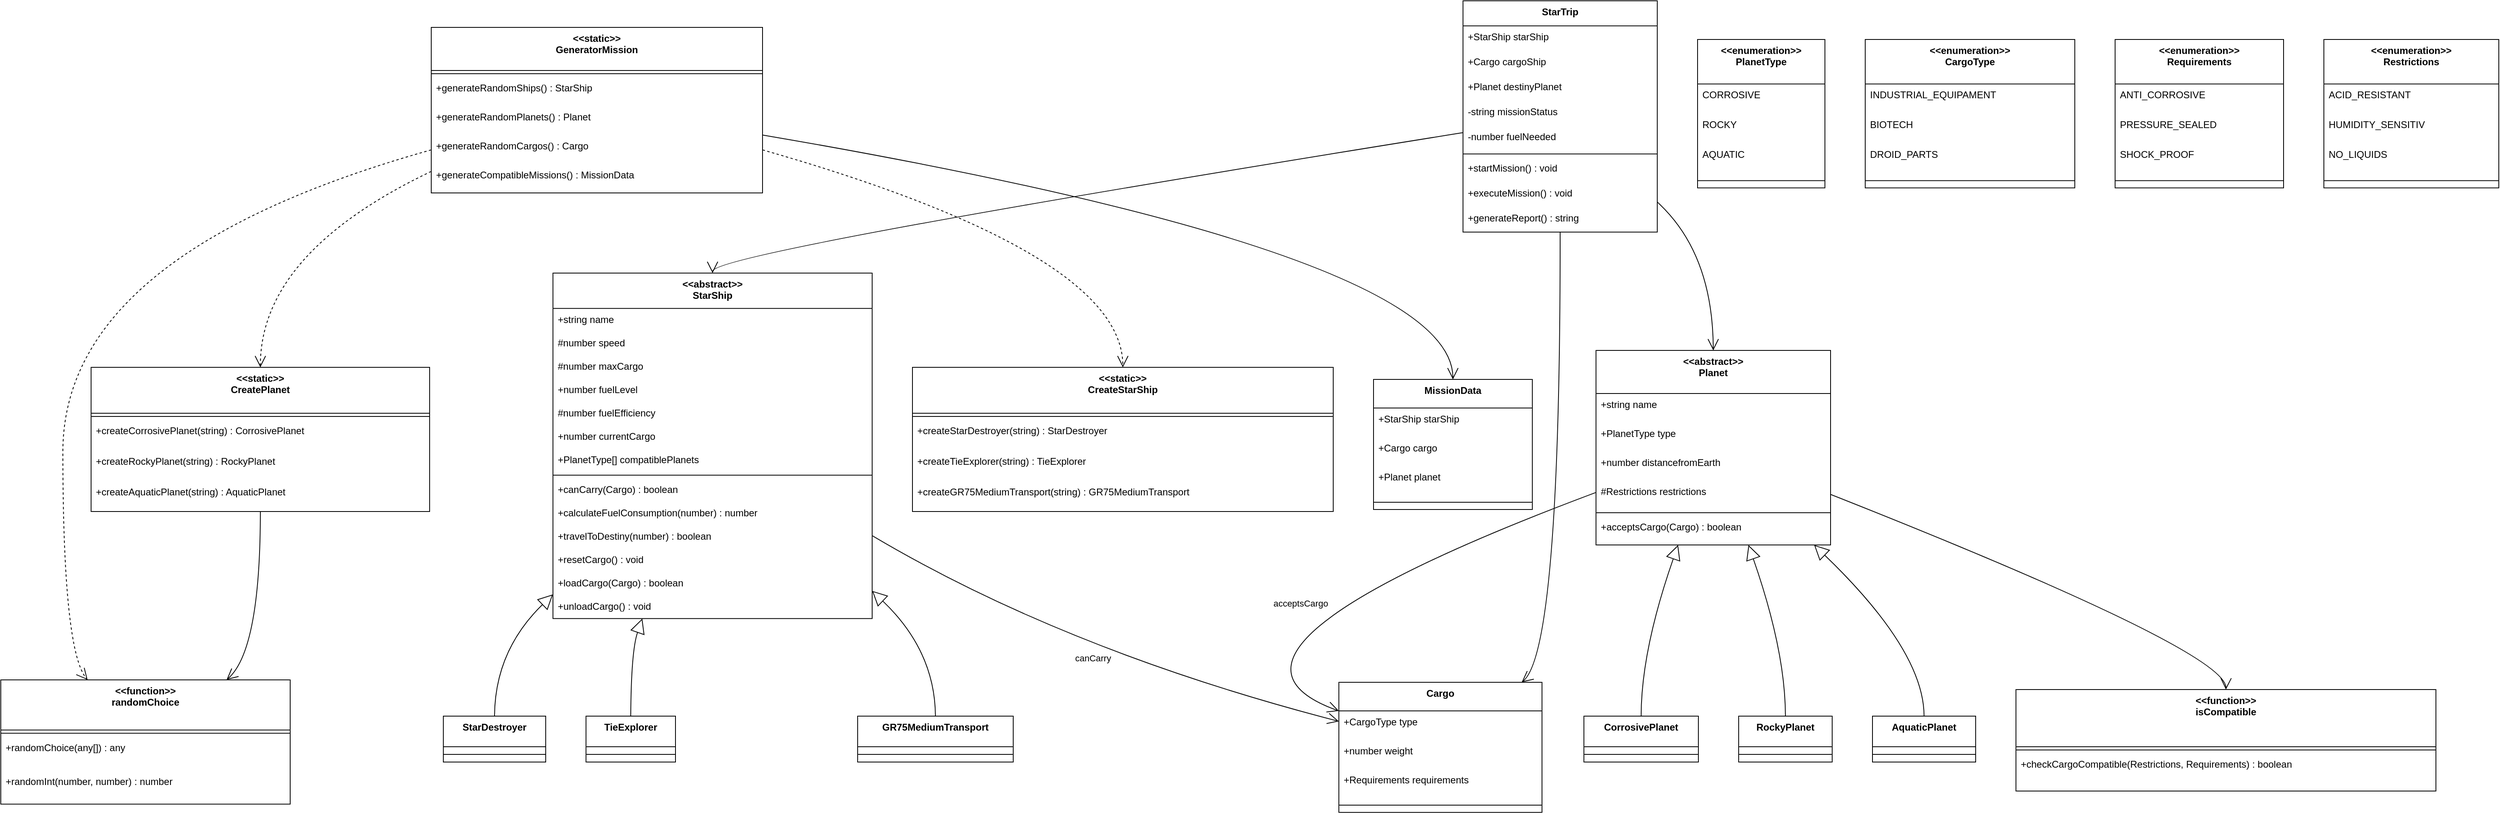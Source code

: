 <mxfile version="27.0.5">
  <diagram name="Página-1" id="bTBR1Q22H5DqVJQ6NM5s">
    <mxGraphModel dx="3488" dy="2116" grid="1" gridSize="10" guides="1" tooltips="1" connect="1" arrows="1" fold="1" page="1" pageScale="1" pageWidth="827" pageHeight="1169" math="0" shadow="0">
      <root>
        <mxCell id="0" />
        <mxCell id="1" parent="0" />
        <mxCell id="zNWncOscER_x-zfIZh12-1" value="&lt;&lt;abstract&gt;&gt;&#xa;Planet" style="swimlane;fontStyle=1;align=center;verticalAlign=top;childLayout=stackLayout;horizontal=1;startSize=53.538;horizontalStack=0;resizeParent=1;resizeParentMax=0;resizeLast=0;collapsible=0;marginBottom=0;" vertex="1" parent="1">
          <mxGeometry x="1999" y="784" width="291" height="241.538" as="geometry" />
        </mxCell>
        <mxCell id="zNWncOscER_x-zfIZh12-2" value="+string name" style="text;strokeColor=none;fillColor=none;align=left;verticalAlign=top;spacingLeft=4;spacingRight=4;overflow=hidden;rotatable=0;points=[[0,0.5],[1,0.5]];portConstraint=eastwest;" vertex="1" parent="zNWncOscER_x-zfIZh12-1">
          <mxGeometry y="53.538" width="291" height="36" as="geometry" />
        </mxCell>
        <mxCell id="zNWncOscER_x-zfIZh12-3" value="+PlanetType type" style="text;strokeColor=none;fillColor=none;align=left;verticalAlign=top;spacingLeft=4;spacingRight=4;overflow=hidden;rotatable=0;points=[[0,0.5],[1,0.5]];portConstraint=eastwest;" vertex="1" parent="zNWncOscER_x-zfIZh12-1">
          <mxGeometry y="89.538" width="291" height="36" as="geometry" />
        </mxCell>
        <mxCell id="zNWncOscER_x-zfIZh12-4" value="+number distancefromEarth" style="text;strokeColor=none;fillColor=none;align=left;verticalAlign=top;spacingLeft=4;spacingRight=4;overflow=hidden;rotatable=0;points=[[0,0.5],[1,0.5]];portConstraint=eastwest;" vertex="1" parent="zNWncOscER_x-zfIZh12-1">
          <mxGeometry y="125.538" width="291" height="36" as="geometry" />
        </mxCell>
        <mxCell id="zNWncOscER_x-zfIZh12-5" value="#Restrictions restrictions" style="text;strokeColor=none;fillColor=none;align=left;verticalAlign=top;spacingLeft=4;spacingRight=4;overflow=hidden;rotatable=0;points=[[0,0.5],[1,0.5]];portConstraint=eastwest;" vertex="1" parent="zNWncOscER_x-zfIZh12-1">
          <mxGeometry y="161.538" width="291" height="36" as="geometry" />
        </mxCell>
        <mxCell id="zNWncOscER_x-zfIZh12-6" style="line;strokeWidth=1;fillColor=none;align=left;verticalAlign=middle;spacingTop=-1;spacingLeft=3;spacingRight=3;rotatable=0;labelPosition=right;points=[];portConstraint=eastwest;strokeColor=inherit;" vertex="1" parent="zNWncOscER_x-zfIZh12-1">
          <mxGeometry y="197.538" width="291" height="8" as="geometry" />
        </mxCell>
        <mxCell id="zNWncOscER_x-zfIZh12-7" value="+acceptsCargo(Cargo) : boolean" style="text;strokeColor=none;fillColor=none;align=left;verticalAlign=top;spacingLeft=4;spacingRight=4;overflow=hidden;rotatable=0;points=[[0,0.5],[1,0.5]];portConstraint=eastwest;" vertex="1" parent="zNWncOscER_x-zfIZh12-1">
          <mxGeometry y="205.538" width="291" height="36" as="geometry" />
        </mxCell>
        <mxCell id="zNWncOscER_x-zfIZh12-8" value="&lt;&lt;abstract&gt;&gt;&#xa;StarShip" style="swimlane;fontStyle=1;align=center;verticalAlign=top;childLayout=stackLayout;horizontal=1;startSize=43.862;horizontalStack=0;resizeParent=1;resizeParentMax=0;resizeLast=0;collapsible=0;marginBottom=0;" vertex="1" parent="1">
          <mxGeometry x="705" y="688" width="396" height="428.862" as="geometry" />
        </mxCell>
        <mxCell id="zNWncOscER_x-zfIZh12-9" value="+string name" style="text;strokeColor=none;fillColor=none;align=left;verticalAlign=top;spacingLeft=4;spacingRight=4;overflow=hidden;rotatable=0;points=[[0,0.5],[1,0.5]];portConstraint=eastwest;" vertex="1" parent="zNWncOscER_x-zfIZh12-8">
          <mxGeometry y="43.862" width="396" height="29" as="geometry" />
        </mxCell>
        <mxCell id="zNWncOscER_x-zfIZh12-10" value="#number speed" style="text;strokeColor=none;fillColor=none;align=left;verticalAlign=top;spacingLeft=4;spacingRight=4;overflow=hidden;rotatable=0;points=[[0,0.5],[1,0.5]];portConstraint=eastwest;" vertex="1" parent="zNWncOscER_x-zfIZh12-8">
          <mxGeometry y="72.862" width="396" height="29" as="geometry" />
        </mxCell>
        <mxCell id="zNWncOscER_x-zfIZh12-11" value="#number maxCargo" style="text;strokeColor=none;fillColor=none;align=left;verticalAlign=top;spacingLeft=4;spacingRight=4;overflow=hidden;rotatable=0;points=[[0,0.5],[1,0.5]];portConstraint=eastwest;" vertex="1" parent="zNWncOscER_x-zfIZh12-8">
          <mxGeometry y="101.862" width="396" height="29" as="geometry" />
        </mxCell>
        <mxCell id="zNWncOscER_x-zfIZh12-12" value="+number fuelLevel" style="text;strokeColor=none;fillColor=none;align=left;verticalAlign=top;spacingLeft=4;spacingRight=4;overflow=hidden;rotatable=0;points=[[0,0.5],[1,0.5]];portConstraint=eastwest;" vertex="1" parent="zNWncOscER_x-zfIZh12-8">
          <mxGeometry y="130.862" width="396" height="29" as="geometry" />
        </mxCell>
        <mxCell id="zNWncOscER_x-zfIZh12-13" value="#number fuelEfficiency" style="text;strokeColor=none;fillColor=none;align=left;verticalAlign=top;spacingLeft=4;spacingRight=4;overflow=hidden;rotatable=0;points=[[0,0.5],[1,0.5]];portConstraint=eastwest;" vertex="1" parent="zNWncOscER_x-zfIZh12-8">
          <mxGeometry y="159.862" width="396" height="29" as="geometry" />
        </mxCell>
        <mxCell id="zNWncOscER_x-zfIZh12-14" value="+number currentCargo" style="text;strokeColor=none;fillColor=none;align=left;verticalAlign=top;spacingLeft=4;spacingRight=4;overflow=hidden;rotatable=0;points=[[0,0.5],[1,0.5]];portConstraint=eastwest;" vertex="1" parent="zNWncOscER_x-zfIZh12-8">
          <mxGeometry y="188.862" width="396" height="29" as="geometry" />
        </mxCell>
        <mxCell id="zNWncOscER_x-zfIZh12-15" value="+PlanetType[] compatiblePlanets" style="text;strokeColor=none;fillColor=none;align=left;verticalAlign=top;spacingLeft=4;spacingRight=4;overflow=hidden;rotatable=0;points=[[0,0.5],[1,0.5]];portConstraint=eastwest;" vertex="1" parent="zNWncOscER_x-zfIZh12-8">
          <mxGeometry y="217.862" width="396" height="29" as="geometry" />
        </mxCell>
        <mxCell id="zNWncOscER_x-zfIZh12-16" style="line;strokeWidth=1;fillColor=none;align=left;verticalAlign=middle;spacingTop=-1;spacingLeft=3;spacingRight=3;rotatable=0;labelPosition=right;points=[];portConstraint=eastwest;strokeColor=inherit;" vertex="1" parent="zNWncOscER_x-zfIZh12-8">
          <mxGeometry y="246.862" width="396" height="8" as="geometry" />
        </mxCell>
        <mxCell id="zNWncOscER_x-zfIZh12-17" value="+canCarry(Cargo) : boolean" style="text;strokeColor=none;fillColor=none;align=left;verticalAlign=top;spacingLeft=4;spacingRight=4;overflow=hidden;rotatable=0;points=[[0,0.5],[1,0.5]];portConstraint=eastwest;" vertex="1" parent="zNWncOscER_x-zfIZh12-8">
          <mxGeometry y="254.862" width="396" height="29" as="geometry" />
        </mxCell>
        <mxCell id="zNWncOscER_x-zfIZh12-18" value="+calculateFuelConsumption(number) : number" style="text;strokeColor=none;fillColor=none;align=left;verticalAlign=top;spacingLeft=4;spacingRight=4;overflow=hidden;rotatable=0;points=[[0,0.5],[1,0.5]];portConstraint=eastwest;" vertex="1" parent="zNWncOscER_x-zfIZh12-8">
          <mxGeometry y="283.862" width="396" height="29" as="geometry" />
        </mxCell>
        <mxCell id="zNWncOscER_x-zfIZh12-19" value="+travelToDestiny(number) : boolean" style="text;strokeColor=none;fillColor=none;align=left;verticalAlign=top;spacingLeft=4;spacingRight=4;overflow=hidden;rotatable=0;points=[[0,0.5],[1,0.5]];portConstraint=eastwest;" vertex="1" parent="zNWncOscER_x-zfIZh12-8">
          <mxGeometry y="312.862" width="396" height="29" as="geometry" />
        </mxCell>
        <mxCell id="zNWncOscER_x-zfIZh12-20" value="+resetCargo() : void" style="text;strokeColor=none;fillColor=none;align=left;verticalAlign=top;spacingLeft=4;spacingRight=4;overflow=hidden;rotatable=0;points=[[0,0.5],[1,0.5]];portConstraint=eastwest;" vertex="1" parent="zNWncOscER_x-zfIZh12-8">
          <mxGeometry y="341.862" width="396" height="29" as="geometry" />
        </mxCell>
        <mxCell id="zNWncOscER_x-zfIZh12-21" value="+loadCargo(Cargo) : boolean" style="text;strokeColor=none;fillColor=none;align=left;verticalAlign=top;spacingLeft=4;spacingRight=4;overflow=hidden;rotatable=0;points=[[0,0.5],[1,0.5]];portConstraint=eastwest;" vertex="1" parent="zNWncOscER_x-zfIZh12-8">
          <mxGeometry y="370.862" width="396" height="29" as="geometry" />
        </mxCell>
        <mxCell id="zNWncOscER_x-zfIZh12-22" value="+unloadCargo() : void" style="text;strokeColor=none;fillColor=none;align=left;verticalAlign=top;spacingLeft=4;spacingRight=4;overflow=hidden;rotatable=0;points=[[0,0.5],[1,0.5]];portConstraint=eastwest;" vertex="1" parent="zNWncOscER_x-zfIZh12-8">
          <mxGeometry y="399.862" width="396" height="29" as="geometry" />
        </mxCell>
        <mxCell id="zNWncOscER_x-zfIZh12-23" value="Cargo" style="swimlane;fontStyle=1;align=center;verticalAlign=top;childLayout=stackLayout;horizontal=1;startSize=35.556;horizontalStack=0;resizeParent=1;resizeParentMax=0;resizeLast=0;collapsible=0;marginBottom=0;" vertex="1" parent="1">
          <mxGeometry x="1680" y="1196" width="252" height="161.556" as="geometry" />
        </mxCell>
        <mxCell id="zNWncOscER_x-zfIZh12-24" value="+CargoType type" style="text;strokeColor=none;fillColor=none;align=left;verticalAlign=top;spacingLeft=4;spacingRight=4;overflow=hidden;rotatable=0;points=[[0,0.5],[1,0.5]];portConstraint=eastwest;" vertex="1" parent="zNWncOscER_x-zfIZh12-23">
          <mxGeometry y="35.556" width="252" height="36" as="geometry" />
        </mxCell>
        <mxCell id="zNWncOscER_x-zfIZh12-25" value="+number weight" style="text;strokeColor=none;fillColor=none;align=left;verticalAlign=top;spacingLeft=4;spacingRight=4;overflow=hidden;rotatable=0;points=[[0,0.5],[1,0.5]];portConstraint=eastwest;" vertex="1" parent="zNWncOscER_x-zfIZh12-23">
          <mxGeometry y="71.556" width="252" height="36" as="geometry" />
        </mxCell>
        <mxCell id="zNWncOscER_x-zfIZh12-26" value="+Requirements requirements" style="text;strokeColor=none;fillColor=none;align=left;verticalAlign=top;spacingLeft=4;spacingRight=4;overflow=hidden;rotatable=0;points=[[0,0.5],[1,0.5]];portConstraint=eastwest;" vertex="1" parent="zNWncOscER_x-zfIZh12-23">
          <mxGeometry y="107.556" width="252" height="36" as="geometry" />
        </mxCell>
        <mxCell id="zNWncOscER_x-zfIZh12-27" style="line;strokeWidth=1;fillColor=none;align=left;verticalAlign=middle;spacingTop=-1;spacingLeft=3;spacingRight=3;rotatable=0;labelPosition=right;points=[];portConstraint=eastwest;strokeColor=inherit;" vertex="1" parent="zNWncOscER_x-zfIZh12-23">
          <mxGeometry y="143.556" width="252" height="18" as="geometry" />
        </mxCell>
        <mxCell id="zNWncOscER_x-zfIZh12-28" value="&lt;&lt;static&gt;&gt;&#xa;GeneratorMission" style="swimlane;fontStyle=1;align=center;verticalAlign=top;childLayout=stackLayout;horizontal=1;startSize=53.5;horizontalStack=0;resizeParent=1;resizeParentMax=0;resizeLast=0;collapsible=0;marginBottom=0;" vertex="1" parent="1">
          <mxGeometry x="554" y="383" width="411" height="205.5" as="geometry" />
        </mxCell>
        <mxCell id="zNWncOscER_x-zfIZh12-29" style="line;strokeWidth=1;fillColor=none;align=left;verticalAlign=middle;spacingTop=-1;spacingLeft=3;spacingRight=3;rotatable=0;labelPosition=right;points=[];portConstraint=eastwest;strokeColor=inherit;" vertex="1" parent="zNWncOscER_x-zfIZh12-28">
          <mxGeometry y="53.5" width="411" height="8" as="geometry" />
        </mxCell>
        <mxCell id="zNWncOscER_x-zfIZh12-30" value="+generateRandomShips() : StarShip" style="text;strokeColor=none;fillColor=none;align=left;verticalAlign=top;spacingLeft=4;spacingRight=4;overflow=hidden;rotatable=0;points=[[0,0.5],[1,0.5]];portConstraint=eastwest;" vertex="1" parent="zNWncOscER_x-zfIZh12-28">
          <mxGeometry y="61.5" width="411" height="36" as="geometry" />
        </mxCell>
        <mxCell id="zNWncOscER_x-zfIZh12-31" value="+generateRandomPlanets() : Planet" style="text;strokeColor=none;fillColor=none;align=left;verticalAlign=top;spacingLeft=4;spacingRight=4;overflow=hidden;rotatable=0;points=[[0,0.5],[1,0.5]];portConstraint=eastwest;" vertex="1" parent="zNWncOscER_x-zfIZh12-28">
          <mxGeometry y="97.5" width="411" height="36" as="geometry" />
        </mxCell>
        <mxCell id="zNWncOscER_x-zfIZh12-32" value="+generateRandomCargos() : Cargo" style="text;strokeColor=none;fillColor=none;align=left;verticalAlign=top;spacingLeft=4;spacingRight=4;overflow=hidden;rotatable=0;points=[[0,0.5],[1,0.5]];portConstraint=eastwest;" vertex="1" parent="zNWncOscER_x-zfIZh12-28">
          <mxGeometry y="133.5" width="411" height="36" as="geometry" />
        </mxCell>
        <mxCell id="zNWncOscER_x-zfIZh12-33" value="+generateCompatibleMissions() : MissionData" style="text;strokeColor=none;fillColor=none;align=left;verticalAlign=top;spacingLeft=4;spacingRight=4;overflow=hidden;rotatable=0;points=[[0,0.5],[1,0.5]];portConstraint=eastwest;" vertex="1" parent="zNWncOscER_x-zfIZh12-28">
          <mxGeometry y="169.5" width="411" height="36" as="geometry" />
        </mxCell>
        <mxCell id="zNWncOscER_x-zfIZh12-34" value="StarTrip" style="swimlane;fontStyle=1;align=center;verticalAlign=top;childLayout=stackLayout;horizontal=1;startSize=31.111;horizontalStack=0;resizeParent=1;resizeParentMax=0;resizeLast=0;collapsible=0;marginBottom=0;" vertex="1" parent="1">
          <mxGeometry x="1834" y="350" width="241" height="287.111" as="geometry" />
        </mxCell>
        <mxCell id="zNWncOscER_x-zfIZh12-35" value="+StarShip starShip" style="text;strokeColor=none;fillColor=none;align=left;verticalAlign=top;spacingLeft=4;spacingRight=4;overflow=hidden;rotatable=0;points=[[0,0.5],[1,0.5]];portConstraint=eastwest;" vertex="1" parent="zNWncOscER_x-zfIZh12-34">
          <mxGeometry y="31.111" width="241" height="31" as="geometry" />
        </mxCell>
        <mxCell id="zNWncOscER_x-zfIZh12-36" value="+Cargo cargoShip" style="text;strokeColor=none;fillColor=none;align=left;verticalAlign=top;spacingLeft=4;spacingRight=4;overflow=hidden;rotatable=0;points=[[0,0.5],[1,0.5]];portConstraint=eastwest;" vertex="1" parent="zNWncOscER_x-zfIZh12-34">
          <mxGeometry y="62.111" width="241" height="31" as="geometry" />
        </mxCell>
        <mxCell id="zNWncOscER_x-zfIZh12-37" value="+Planet destinyPlanet" style="text;strokeColor=none;fillColor=none;align=left;verticalAlign=top;spacingLeft=4;spacingRight=4;overflow=hidden;rotatable=0;points=[[0,0.5],[1,0.5]];portConstraint=eastwest;" vertex="1" parent="zNWncOscER_x-zfIZh12-34">
          <mxGeometry y="93.111" width="241" height="31" as="geometry" />
        </mxCell>
        <mxCell id="zNWncOscER_x-zfIZh12-38" value="-string missionStatus" style="text;strokeColor=none;fillColor=none;align=left;verticalAlign=top;spacingLeft=4;spacingRight=4;overflow=hidden;rotatable=0;points=[[0,0.5],[1,0.5]];portConstraint=eastwest;" vertex="1" parent="zNWncOscER_x-zfIZh12-34">
          <mxGeometry y="124.111" width="241" height="31" as="geometry" />
        </mxCell>
        <mxCell id="zNWncOscER_x-zfIZh12-39" value="-number fuelNeeded" style="text;strokeColor=none;fillColor=none;align=left;verticalAlign=top;spacingLeft=4;spacingRight=4;overflow=hidden;rotatable=0;points=[[0,0.5],[1,0.5]];portConstraint=eastwest;" vertex="1" parent="zNWncOscER_x-zfIZh12-34">
          <mxGeometry y="155.111" width="241" height="31" as="geometry" />
        </mxCell>
        <mxCell id="zNWncOscER_x-zfIZh12-40" style="line;strokeWidth=1;fillColor=none;align=left;verticalAlign=middle;spacingTop=-1;spacingLeft=3;spacingRight=3;rotatable=0;labelPosition=right;points=[];portConstraint=eastwest;strokeColor=inherit;" vertex="1" parent="zNWncOscER_x-zfIZh12-34">
          <mxGeometry y="186.111" width="241" height="8" as="geometry" />
        </mxCell>
        <mxCell id="zNWncOscER_x-zfIZh12-41" value="+startMission() : void" style="text;strokeColor=none;fillColor=none;align=left;verticalAlign=top;spacingLeft=4;spacingRight=4;overflow=hidden;rotatable=0;points=[[0,0.5],[1,0.5]];portConstraint=eastwest;" vertex="1" parent="zNWncOscER_x-zfIZh12-34">
          <mxGeometry y="194.111" width="241" height="31" as="geometry" />
        </mxCell>
        <mxCell id="zNWncOscER_x-zfIZh12-42" value="+executeMission() : void" style="text;strokeColor=none;fillColor=none;align=left;verticalAlign=top;spacingLeft=4;spacingRight=4;overflow=hidden;rotatable=0;points=[[0,0.5],[1,0.5]];portConstraint=eastwest;" vertex="1" parent="zNWncOscER_x-zfIZh12-34">
          <mxGeometry y="225.111" width="241" height="31" as="geometry" />
        </mxCell>
        <mxCell id="zNWncOscER_x-zfIZh12-43" value="+generateReport() : string" style="text;strokeColor=none;fillColor=none;align=left;verticalAlign=top;spacingLeft=4;spacingRight=4;overflow=hidden;rotatable=0;points=[[0,0.5],[1,0.5]];portConstraint=eastwest;" vertex="1" parent="zNWncOscER_x-zfIZh12-34">
          <mxGeometry y="256.111" width="241" height="31" as="geometry" />
        </mxCell>
        <mxCell id="zNWncOscER_x-zfIZh12-44" value="&lt;&lt;static&gt;&gt;&#xa;CreatePlanet" style="swimlane;fontStyle=1;align=center;verticalAlign=top;childLayout=stackLayout;horizontal=1;startSize=57;horizontalStack=0;resizeParent=1;resizeParentMax=0;resizeLast=0;collapsible=0;marginBottom=0;" vertex="1" parent="1">
          <mxGeometry x="132" y="805" width="420" height="179" as="geometry" />
        </mxCell>
        <mxCell id="zNWncOscER_x-zfIZh12-45" style="line;strokeWidth=1;fillColor=none;align=left;verticalAlign=middle;spacingTop=-1;spacingLeft=3;spacingRight=3;rotatable=0;labelPosition=right;points=[];portConstraint=eastwest;strokeColor=inherit;" vertex="1" parent="zNWncOscER_x-zfIZh12-44">
          <mxGeometry y="57" width="420" height="8" as="geometry" />
        </mxCell>
        <mxCell id="zNWncOscER_x-zfIZh12-46" value="+createCorrosivePlanet(string) : CorrosivePlanet" style="text;strokeColor=none;fillColor=none;align=left;verticalAlign=top;spacingLeft=4;spacingRight=4;overflow=hidden;rotatable=0;points=[[0,0.5],[1,0.5]];portConstraint=eastwest;" vertex="1" parent="zNWncOscER_x-zfIZh12-44">
          <mxGeometry y="65" width="420" height="38" as="geometry" />
        </mxCell>
        <mxCell id="zNWncOscER_x-zfIZh12-47" value="+createRockyPlanet(string) : RockyPlanet" style="text;strokeColor=none;fillColor=none;align=left;verticalAlign=top;spacingLeft=4;spacingRight=4;overflow=hidden;rotatable=0;points=[[0,0.5],[1,0.5]];portConstraint=eastwest;" vertex="1" parent="zNWncOscER_x-zfIZh12-44">
          <mxGeometry y="103" width="420" height="38" as="geometry" />
        </mxCell>
        <mxCell id="zNWncOscER_x-zfIZh12-48" value="+createAquaticPlanet(string) : AquaticPlanet" style="text;strokeColor=none;fillColor=none;align=left;verticalAlign=top;spacingLeft=4;spacingRight=4;overflow=hidden;rotatable=0;points=[[0,0.5],[1,0.5]];portConstraint=eastwest;" vertex="1" parent="zNWncOscER_x-zfIZh12-44">
          <mxGeometry y="141" width="420" height="38" as="geometry" />
        </mxCell>
        <mxCell id="zNWncOscER_x-zfIZh12-49" value="&lt;&lt;static&gt;&gt;&#xa;CreateStarShip" style="swimlane;fontStyle=1;align=center;verticalAlign=top;childLayout=stackLayout;horizontal=1;startSize=57;horizontalStack=0;resizeParent=1;resizeParentMax=0;resizeLast=0;collapsible=0;marginBottom=0;" vertex="1" parent="1">
          <mxGeometry x="1151" y="805" width="522" height="179" as="geometry" />
        </mxCell>
        <mxCell id="zNWncOscER_x-zfIZh12-50" style="line;strokeWidth=1;fillColor=none;align=left;verticalAlign=middle;spacingTop=-1;spacingLeft=3;spacingRight=3;rotatable=0;labelPosition=right;points=[];portConstraint=eastwest;strokeColor=inherit;" vertex="1" parent="zNWncOscER_x-zfIZh12-49">
          <mxGeometry y="57" width="522" height="8" as="geometry" />
        </mxCell>
        <mxCell id="zNWncOscER_x-zfIZh12-51" value="+createStarDestroyer(string) : StarDestroyer" style="text;strokeColor=none;fillColor=none;align=left;verticalAlign=top;spacingLeft=4;spacingRight=4;overflow=hidden;rotatable=0;points=[[0,0.5],[1,0.5]];portConstraint=eastwest;" vertex="1" parent="zNWncOscER_x-zfIZh12-49">
          <mxGeometry y="65" width="522" height="38" as="geometry" />
        </mxCell>
        <mxCell id="zNWncOscER_x-zfIZh12-52" value="+createTieExplorer(string) : TieExplorer" style="text;strokeColor=none;fillColor=none;align=left;verticalAlign=top;spacingLeft=4;spacingRight=4;overflow=hidden;rotatable=0;points=[[0,0.5],[1,0.5]];portConstraint=eastwest;" vertex="1" parent="zNWncOscER_x-zfIZh12-49">
          <mxGeometry y="103" width="522" height="38" as="geometry" />
        </mxCell>
        <mxCell id="zNWncOscER_x-zfIZh12-53" value="+createGR75MediumTransport(string) : GR75MediumTransport" style="text;strokeColor=none;fillColor=none;align=left;verticalAlign=top;spacingLeft=4;spacingRight=4;overflow=hidden;rotatable=0;points=[[0,0.5],[1,0.5]];portConstraint=eastwest;" vertex="1" parent="zNWncOscER_x-zfIZh12-49">
          <mxGeometry y="141" width="522" height="38" as="geometry" />
        </mxCell>
        <mxCell id="zNWncOscER_x-zfIZh12-54" value="&lt;&lt;function&gt;&gt;&#xa;isCompatible" style="swimlane;fontStyle=1;align=center;verticalAlign=top;childLayout=stackLayout;horizontal=1;startSize=71;horizontalStack=0;resizeParent=1;resizeParentMax=0;resizeLast=0;collapsible=0;marginBottom=0;" vertex="1" parent="1">
          <mxGeometry x="2520" y="1205" width="521" height="126" as="geometry" />
        </mxCell>
        <mxCell id="zNWncOscER_x-zfIZh12-55" style="line;strokeWidth=1;fillColor=none;align=left;verticalAlign=middle;spacingTop=-1;spacingLeft=3;spacingRight=3;rotatable=0;labelPosition=right;points=[];portConstraint=eastwest;strokeColor=inherit;" vertex="1" parent="zNWncOscER_x-zfIZh12-54">
          <mxGeometry y="71" width="521" height="8" as="geometry" />
        </mxCell>
        <mxCell id="zNWncOscER_x-zfIZh12-56" value="+checkCargoCompatible(Restrictions, Requirements) : boolean" style="text;strokeColor=none;fillColor=none;align=left;verticalAlign=top;spacingLeft=4;spacingRight=4;overflow=hidden;rotatable=0;points=[[0,0.5],[1,0.5]];portConstraint=eastwest;" vertex="1" parent="zNWncOscER_x-zfIZh12-54">
          <mxGeometry y="79" width="521" height="47" as="geometry" />
        </mxCell>
        <mxCell id="zNWncOscER_x-zfIZh12-57" value="&lt;&lt;function&gt;&gt;&#xa;randomChoice" style="swimlane;fontStyle=1;align=center;verticalAlign=top;childLayout=stackLayout;horizontal=1;startSize=62.25;horizontalStack=0;resizeParent=1;resizeParentMax=0;resizeLast=0;collapsible=0;marginBottom=0;" vertex="1" parent="1">
          <mxGeometry x="20" y="1193" width="359" height="154.25" as="geometry" />
        </mxCell>
        <mxCell id="zNWncOscER_x-zfIZh12-58" style="line;strokeWidth=1;fillColor=none;align=left;verticalAlign=middle;spacingTop=-1;spacingLeft=3;spacingRight=3;rotatable=0;labelPosition=right;points=[];portConstraint=eastwest;strokeColor=inherit;" vertex="1" parent="zNWncOscER_x-zfIZh12-57">
          <mxGeometry y="62.25" width="359" height="8" as="geometry" />
        </mxCell>
        <mxCell id="zNWncOscER_x-zfIZh12-59" value="+randomChoice(any[]) : any" style="text;strokeColor=none;fillColor=none;align=left;verticalAlign=top;spacingLeft=4;spacingRight=4;overflow=hidden;rotatable=0;points=[[0,0.5],[1,0.5]];portConstraint=eastwest;" vertex="1" parent="zNWncOscER_x-zfIZh12-57">
          <mxGeometry y="70.25" width="359" height="42" as="geometry" />
        </mxCell>
        <mxCell id="zNWncOscER_x-zfIZh12-60" value="+randomInt(number, number) : number" style="text;strokeColor=none;fillColor=none;align=left;verticalAlign=top;spacingLeft=4;spacingRight=4;overflow=hidden;rotatable=0;points=[[0,0.5],[1,0.5]];portConstraint=eastwest;" vertex="1" parent="zNWncOscER_x-zfIZh12-57">
          <mxGeometry y="112.25" width="359" height="42" as="geometry" />
        </mxCell>
        <mxCell id="zNWncOscER_x-zfIZh12-61" value="&lt;&lt;enumeration&gt;&gt;&#xa;PlanetType" style="swimlane;fontStyle=1;align=center;verticalAlign=top;childLayout=stackLayout;horizontal=1;startSize=55.2;horizontalStack=0;resizeParent=1;resizeParentMax=0;resizeLast=0;collapsible=0;marginBottom=0;" vertex="1" parent="1">
          <mxGeometry x="2125" y="398" width="158" height="184.2" as="geometry" />
        </mxCell>
        <mxCell id="zNWncOscER_x-zfIZh12-62" value="CORROSIVE" style="text;strokeColor=none;fillColor=none;align=left;verticalAlign=top;spacingLeft=4;spacingRight=4;overflow=hidden;rotatable=0;points=[[0,0.5],[1,0.5]];portConstraint=eastwest;" vertex="1" parent="zNWncOscER_x-zfIZh12-61">
          <mxGeometry y="55.2" width="158" height="37" as="geometry" />
        </mxCell>
        <mxCell id="zNWncOscER_x-zfIZh12-63" value="ROCKY" style="text;strokeColor=none;fillColor=none;align=left;verticalAlign=top;spacingLeft=4;spacingRight=4;overflow=hidden;rotatable=0;points=[[0,0.5],[1,0.5]];portConstraint=eastwest;" vertex="1" parent="zNWncOscER_x-zfIZh12-61">
          <mxGeometry y="92.2" width="158" height="37" as="geometry" />
        </mxCell>
        <mxCell id="zNWncOscER_x-zfIZh12-64" value="AQUATIC" style="text;strokeColor=none;fillColor=none;align=left;verticalAlign=top;spacingLeft=4;spacingRight=4;overflow=hidden;rotatable=0;points=[[0,0.5],[1,0.5]];portConstraint=eastwest;" vertex="1" parent="zNWncOscER_x-zfIZh12-61">
          <mxGeometry y="129.2" width="158" height="37" as="geometry" />
        </mxCell>
        <mxCell id="zNWncOscER_x-zfIZh12-65" style="line;strokeWidth=1;fillColor=none;align=left;verticalAlign=middle;spacingTop=-1;spacingLeft=3;spacingRight=3;rotatable=0;labelPosition=right;points=[];portConstraint=eastwest;strokeColor=inherit;" vertex="1" parent="zNWncOscER_x-zfIZh12-61">
          <mxGeometry y="166.2" width="158" height="18" as="geometry" />
        </mxCell>
        <mxCell id="zNWncOscER_x-zfIZh12-66" value="&lt;&lt;enumeration&gt;&gt;&#xa;CargoType" style="swimlane;fontStyle=1;align=center;verticalAlign=top;childLayout=stackLayout;horizontal=1;startSize=55.2;horizontalStack=0;resizeParent=1;resizeParentMax=0;resizeLast=0;collapsible=0;marginBottom=0;" vertex="1" parent="1">
          <mxGeometry x="2333" y="398" width="260" height="184.2" as="geometry" />
        </mxCell>
        <mxCell id="zNWncOscER_x-zfIZh12-67" value="INDUSTRIAL_EQUIPAMENT" style="text;strokeColor=none;fillColor=none;align=left;verticalAlign=top;spacingLeft=4;spacingRight=4;overflow=hidden;rotatable=0;points=[[0,0.5],[1,0.5]];portConstraint=eastwest;" vertex="1" parent="zNWncOscER_x-zfIZh12-66">
          <mxGeometry y="55.2" width="260" height="37" as="geometry" />
        </mxCell>
        <mxCell id="zNWncOscER_x-zfIZh12-68" value="BIOTECH" style="text;strokeColor=none;fillColor=none;align=left;verticalAlign=top;spacingLeft=4;spacingRight=4;overflow=hidden;rotatable=0;points=[[0,0.5],[1,0.5]];portConstraint=eastwest;" vertex="1" parent="zNWncOscER_x-zfIZh12-66">
          <mxGeometry y="92.2" width="260" height="37" as="geometry" />
        </mxCell>
        <mxCell id="zNWncOscER_x-zfIZh12-69" value="DROID_PARTS" style="text;strokeColor=none;fillColor=none;align=left;verticalAlign=top;spacingLeft=4;spacingRight=4;overflow=hidden;rotatable=0;points=[[0,0.5],[1,0.5]];portConstraint=eastwest;" vertex="1" parent="zNWncOscER_x-zfIZh12-66">
          <mxGeometry y="129.2" width="260" height="37" as="geometry" />
        </mxCell>
        <mxCell id="zNWncOscER_x-zfIZh12-70" style="line;strokeWidth=1;fillColor=none;align=left;verticalAlign=middle;spacingTop=-1;spacingLeft=3;spacingRight=3;rotatable=0;labelPosition=right;points=[];portConstraint=eastwest;strokeColor=inherit;" vertex="1" parent="zNWncOscER_x-zfIZh12-66">
          <mxGeometry y="166.2" width="260" height="18" as="geometry" />
        </mxCell>
        <mxCell id="zNWncOscER_x-zfIZh12-71" value="&lt;&lt;enumeration&gt;&gt;&#xa;Requirements" style="swimlane;fontStyle=1;align=center;verticalAlign=top;childLayout=stackLayout;horizontal=1;startSize=55.2;horizontalStack=0;resizeParent=1;resizeParentMax=0;resizeLast=0;collapsible=0;marginBottom=0;" vertex="1" parent="1">
          <mxGeometry x="2643" y="398" width="209" height="184.2" as="geometry" />
        </mxCell>
        <mxCell id="zNWncOscER_x-zfIZh12-72" value="ANTI_CORROSIVE" style="text;strokeColor=none;fillColor=none;align=left;verticalAlign=top;spacingLeft=4;spacingRight=4;overflow=hidden;rotatable=0;points=[[0,0.5],[1,0.5]];portConstraint=eastwest;" vertex="1" parent="zNWncOscER_x-zfIZh12-71">
          <mxGeometry y="55.2" width="209" height="37" as="geometry" />
        </mxCell>
        <mxCell id="zNWncOscER_x-zfIZh12-73" value="PRESSURE_SEALED" style="text;strokeColor=none;fillColor=none;align=left;verticalAlign=top;spacingLeft=4;spacingRight=4;overflow=hidden;rotatable=0;points=[[0,0.5],[1,0.5]];portConstraint=eastwest;" vertex="1" parent="zNWncOscER_x-zfIZh12-71">
          <mxGeometry y="92.2" width="209" height="37" as="geometry" />
        </mxCell>
        <mxCell id="zNWncOscER_x-zfIZh12-74" value="SHOCK_PROOF" style="text;strokeColor=none;fillColor=none;align=left;verticalAlign=top;spacingLeft=4;spacingRight=4;overflow=hidden;rotatable=0;points=[[0,0.5],[1,0.5]];portConstraint=eastwest;" vertex="1" parent="zNWncOscER_x-zfIZh12-71">
          <mxGeometry y="129.2" width="209" height="37" as="geometry" />
        </mxCell>
        <mxCell id="zNWncOscER_x-zfIZh12-75" style="line;strokeWidth=1;fillColor=none;align=left;verticalAlign=middle;spacingTop=-1;spacingLeft=3;spacingRight=3;rotatable=0;labelPosition=right;points=[];portConstraint=eastwest;strokeColor=inherit;" vertex="1" parent="zNWncOscER_x-zfIZh12-71">
          <mxGeometry y="166.2" width="209" height="18" as="geometry" />
        </mxCell>
        <mxCell id="zNWncOscER_x-zfIZh12-76" value="&lt;&lt;enumeration&gt;&gt;&#xa;Restrictions" style="swimlane;fontStyle=1;align=center;verticalAlign=top;childLayout=stackLayout;horizontal=1;startSize=55.2;horizontalStack=0;resizeParent=1;resizeParentMax=0;resizeLast=0;collapsible=0;marginBottom=0;" vertex="1" parent="1">
          <mxGeometry x="2902" y="398" width="217" height="184.2" as="geometry" />
        </mxCell>
        <mxCell id="zNWncOscER_x-zfIZh12-77" value="ACID_RESISTANT" style="text;strokeColor=none;fillColor=none;align=left;verticalAlign=top;spacingLeft=4;spacingRight=4;overflow=hidden;rotatable=0;points=[[0,0.5],[1,0.5]];portConstraint=eastwest;" vertex="1" parent="zNWncOscER_x-zfIZh12-76">
          <mxGeometry y="55.2" width="217" height="37" as="geometry" />
        </mxCell>
        <mxCell id="zNWncOscER_x-zfIZh12-78" value="HUMIDITY_SENSITIV" style="text;strokeColor=none;fillColor=none;align=left;verticalAlign=top;spacingLeft=4;spacingRight=4;overflow=hidden;rotatable=0;points=[[0,0.5],[1,0.5]];portConstraint=eastwest;" vertex="1" parent="zNWncOscER_x-zfIZh12-76">
          <mxGeometry y="92.2" width="217" height="37" as="geometry" />
        </mxCell>
        <mxCell id="zNWncOscER_x-zfIZh12-79" value="NO_LIQUIDS" style="text;strokeColor=none;fillColor=none;align=left;verticalAlign=top;spacingLeft=4;spacingRight=4;overflow=hidden;rotatable=0;points=[[0,0.5],[1,0.5]];portConstraint=eastwest;" vertex="1" parent="zNWncOscER_x-zfIZh12-76">
          <mxGeometry y="129.2" width="217" height="37" as="geometry" />
        </mxCell>
        <mxCell id="zNWncOscER_x-zfIZh12-80" style="line;strokeWidth=1;fillColor=none;align=left;verticalAlign=middle;spacingTop=-1;spacingLeft=3;spacingRight=3;rotatable=0;labelPosition=right;points=[];portConstraint=eastwest;strokeColor=inherit;" vertex="1" parent="zNWncOscER_x-zfIZh12-76">
          <mxGeometry y="166.2" width="217" height="18" as="geometry" />
        </mxCell>
        <mxCell id="zNWncOscER_x-zfIZh12-81" value="MissionData" style="swimlane;fontStyle=1;align=center;verticalAlign=top;childLayout=stackLayout;horizontal=1;startSize=35.556;horizontalStack=0;resizeParent=1;resizeParentMax=0;resizeLast=0;collapsible=0;marginBottom=0;" vertex="1" parent="1">
          <mxGeometry x="1723" y="820" width="197" height="161.556" as="geometry" />
        </mxCell>
        <mxCell id="zNWncOscER_x-zfIZh12-82" value="+StarShip starShip" style="text;strokeColor=none;fillColor=none;align=left;verticalAlign=top;spacingLeft=4;spacingRight=4;overflow=hidden;rotatable=0;points=[[0,0.5],[1,0.5]];portConstraint=eastwest;" vertex="1" parent="zNWncOscER_x-zfIZh12-81">
          <mxGeometry y="35.556" width="197" height="36" as="geometry" />
        </mxCell>
        <mxCell id="zNWncOscER_x-zfIZh12-83" value="+Cargo cargo" style="text;strokeColor=none;fillColor=none;align=left;verticalAlign=top;spacingLeft=4;spacingRight=4;overflow=hidden;rotatable=0;points=[[0,0.5],[1,0.5]];portConstraint=eastwest;" vertex="1" parent="zNWncOscER_x-zfIZh12-81">
          <mxGeometry y="71.556" width="197" height="36" as="geometry" />
        </mxCell>
        <mxCell id="zNWncOscER_x-zfIZh12-84" value="+Planet planet" style="text;strokeColor=none;fillColor=none;align=left;verticalAlign=top;spacingLeft=4;spacingRight=4;overflow=hidden;rotatable=0;points=[[0,0.5],[1,0.5]];portConstraint=eastwest;" vertex="1" parent="zNWncOscER_x-zfIZh12-81">
          <mxGeometry y="107.556" width="197" height="36" as="geometry" />
        </mxCell>
        <mxCell id="zNWncOscER_x-zfIZh12-85" style="line;strokeWidth=1;fillColor=none;align=left;verticalAlign=middle;spacingTop=-1;spacingLeft=3;spacingRight=3;rotatable=0;labelPosition=right;points=[];portConstraint=eastwest;strokeColor=inherit;" vertex="1" parent="zNWncOscER_x-zfIZh12-81">
          <mxGeometry y="143.556" width="197" height="18" as="geometry" />
        </mxCell>
        <mxCell id="zNWncOscER_x-zfIZh12-86" value="CorrosivePlanet" style="swimlane;fontStyle=1;align=center;verticalAlign=top;childLayout=stackLayout;horizontal=1;startSize=38;horizontalStack=0;resizeParent=1;resizeParentMax=0;resizeLast=0;collapsible=0;marginBottom=0;" vertex="1" parent="1">
          <mxGeometry x="1984" y="1238" width="142" height="57" as="geometry" />
        </mxCell>
        <mxCell id="zNWncOscER_x-zfIZh12-87" style="line;strokeWidth=1;fillColor=none;align=left;verticalAlign=middle;spacingTop=-1;spacingLeft=3;spacingRight=3;rotatable=0;labelPosition=right;points=[];portConstraint=eastwest;strokeColor=inherit;" vertex="1" parent="zNWncOscER_x-zfIZh12-86">
          <mxGeometry y="38" width="142" height="19" as="geometry" />
        </mxCell>
        <mxCell id="zNWncOscER_x-zfIZh12-88" value="RockyPlanet" style="swimlane;fontStyle=1;align=center;verticalAlign=top;childLayout=stackLayout;horizontal=1;startSize=38;horizontalStack=0;resizeParent=1;resizeParentMax=0;resizeLast=0;collapsible=0;marginBottom=0;" vertex="1" parent="1">
          <mxGeometry x="2176" y="1238" width="116" height="57" as="geometry" />
        </mxCell>
        <mxCell id="zNWncOscER_x-zfIZh12-89" style="line;strokeWidth=1;fillColor=none;align=left;verticalAlign=middle;spacingTop=-1;spacingLeft=3;spacingRight=3;rotatable=0;labelPosition=right;points=[];portConstraint=eastwest;strokeColor=inherit;" vertex="1" parent="zNWncOscER_x-zfIZh12-88">
          <mxGeometry y="38" width="116" height="19" as="geometry" />
        </mxCell>
        <mxCell id="zNWncOscER_x-zfIZh12-90" value="AquaticPlanet" style="swimlane;fontStyle=1;align=center;verticalAlign=top;childLayout=stackLayout;horizontal=1;startSize=38;horizontalStack=0;resizeParent=1;resizeParentMax=0;resizeLast=0;collapsible=0;marginBottom=0;" vertex="1" parent="1">
          <mxGeometry x="2342" y="1238" width="128" height="57" as="geometry" />
        </mxCell>
        <mxCell id="zNWncOscER_x-zfIZh12-91" style="line;strokeWidth=1;fillColor=none;align=left;verticalAlign=middle;spacingTop=-1;spacingLeft=3;spacingRight=3;rotatable=0;labelPosition=right;points=[];portConstraint=eastwest;strokeColor=inherit;" vertex="1" parent="zNWncOscER_x-zfIZh12-90">
          <mxGeometry y="38" width="128" height="19" as="geometry" />
        </mxCell>
        <mxCell id="zNWncOscER_x-zfIZh12-92" value="StarDestroyer" style="swimlane;fontStyle=1;align=center;verticalAlign=top;childLayout=stackLayout;horizontal=1;startSize=38;horizontalStack=0;resizeParent=1;resizeParentMax=0;resizeLast=0;collapsible=0;marginBottom=0;" vertex="1" parent="1">
          <mxGeometry x="569" y="1238" width="127" height="57" as="geometry" />
        </mxCell>
        <mxCell id="zNWncOscER_x-zfIZh12-93" style="line;strokeWidth=1;fillColor=none;align=left;verticalAlign=middle;spacingTop=-1;spacingLeft=3;spacingRight=3;rotatable=0;labelPosition=right;points=[];portConstraint=eastwest;strokeColor=inherit;" vertex="1" parent="zNWncOscER_x-zfIZh12-92">
          <mxGeometry y="38" width="127" height="19" as="geometry" />
        </mxCell>
        <mxCell id="zNWncOscER_x-zfIZh12-94" value="TieExplorer" style="swimlane;fontStyle=1;align=center;verticalAlign=top;childLayout=stackLayout;horizontal=1;startSize=38;horizontalStack=0;resizeParent=1;resizeParentMax=0;resizeLast=0;collapsible=0;marginBottom=0;" vertex="1" parent="1">
          <mxGeometry x="746" y="1238" width="111" height="57" as="geometry" />
        </mxCell>
        <mxCell id="zNWncOscER_x-zfIZh12-95" style="line;strokeWidth=1;fillColor=none;align=left;verticalAlign=middle;spacingTop=-1;spacingLeft=3;spacingRight=3;rotatable=0;labelPosition=right;points=[];portConstraint=eastwest;strokeColor=inherit;" vertex="1" parent="zNWncOscER_x-zfIZh12-94">
          <mxGeometry y="38" width="111" height="19" as="geometry" />
        </mxCell>
        <mxCell id="zNWncOscER_x-zfIZh12-96" value="GR75MediumTransport" style="swimlane;fontStyle=1;align=center;verticalAlign=top;childLayout=stackLayout;horizontal=1;startSize=38;horizontalStack=0;resizeParent=1;resizeParentMax=0;resizeLast=0;collapsible=0;marginBottom=0;" vertex="1" parent="1">
          <mxGeometry x="1083" y="1238" width="193" height="57" as="geometry" />
        </mxCell>
        <mxCell id="zNWncOscER_x-zfIZh12-97" style="line;strokeWidth=1;fillColor=none;align=left;verticalAlign=middle;spacingTop=-1;spacingLeft=3;spacingRight=3;rotatable=0;labelPosition=right;points=[];portConstraint=eastwest;strokeColor=inherit;" vertex="1" parent="zNWncOscER_x-zfIZh12-96">
          <mxGeometry y="38" width="193" height="19" as="geometry" />
        </mxCell>
        <mxCell id="zNWncOscER_x-zfIZh12-98" value="" style="curved=1;startArrow=block;startSize=16;startFill=0;endArrow=none;exitX=0.35;exitY=1;entryX=0.5;entryY=0;rounded=0;" edge="1" parent="1" source="zNWncOscER_x-zfIZh12-1" target="zNWncOscER_x-zfIZh12-86">
          <mxGeometry relative="1" as="geometry">
            <Array as="points">
              <mxPoint x="2055" y="1157" />
            </Array>
          </mxGeometry>
        </mxCell>
        <mxCell id="zNWncOscER_x-zfIZh12-99" value="" style="curved=1;startArrow=block;startSize=16;startFill=0;endArrow=none;exitX=0.65;exitY=1;entryX=0.5;entryY=0;rounded=0;" edge="1" parent="1" source="zNWncOscER_x-zfIZh12-1" target="zNWncOscER_x-zfIZh12-88">
          <mxGeometry relative="1" as="geometry">
            <Array as="points">
              <mxPoint x="2234" y="1157" />
            </Array>
          </mxGeometry>
        </mxCell>
        <mxCell id="zNWncOscER_x-zfIZh12-100" value="" style="curved=1;startArrow=block;startSize=16;startFill=0;endArrow=none;exitX=0.93;exitY=1;entryX=0.5;entryY=0;rounded=0;" edge="1" parent="1" source="zNWncOscER_x-zfIZh12-1" target="zNWncOscER_x-zfIZh12-90">
          <mxGeometry relative="1" as="geometry">
            <Array as="points">
              <mxPoint x="2406" y="1157" />
            </Array>
          </mxGeometry>
        </mxCell>
        <mxCell id="zNWncOscER_x-zfIZh12-101" value="" style="curved=1;startArrow=block;startSize=16;startFill=0;endArrow=none;exitX=0;exitY=0.93;entryX=0.5;entryY=0;rounded=0;" edge="1" parent="1" source="zNWncOscER_x-zfIZh12-8" target="zNWncOscER_x-zfIZh12-92">
          <mxGeometry relative="1" as="geometry">
            <Array as="points">
              <mxPoint x="633" y="1157" />
            </Array>
          </mxGeometry>
        </mxCell>
        <mxCell id="zNWncOscER_x-zfIZh12-102" value="" style="curved=1;startArrow=block;startSize=16;startFill=0;endArrow=none;exitX=0.28;exitY=1;entryX=0.5;entryY=0;rounded=0;" edge="1" parent="1" source="zNWncOscER_x-zfIZh12-8" target="zNWncOscER_x-zfIZh12-94">
          <mxGeometry relative="1" as="geometry">
            <Array as="points">
              <mxPoint x="802" y="1157" />
            </Array>
          </mxGeometry>
        </mxCell>
        <mxCell id="zNWncOscER_x-zfIZh12-103" value="" style="curved=1;startArrow=block;startSize=16;startFill=0;endArrow=none;exitX=1;exitY=0.92;entryX=0.5;entryY=0;rounded=0;" edge="1" parent="1" source="zNWncOscER_x-zfIZh12-8" target="zNWncOscER_x-zfIZh12-96">
          <mxGeometry relative="1" as="geometry">
            <Array as="points">
              <mxPoint x="1179" y="1157" />
            </Array>
          </mxGeometry>
        </mxCell>
        <mxCell id="zNWncOscER_x-zfIZh12-104" value="canCarry" style="curved=1;startArrow=none;endArrow=open;endSize=12;exitX=1;exitY=0.76;entryX=0;entryY=0.3;rounded=0;" edge="1" parent="1" source="zNWncOscER_x-zfIZh12-8" target="zNWncOscER_x-zfIZh12-23">
          <mxGeometry relative="1" as="geometry">
            <Array as="points">
              <mxPoint x="1342" y="1157" />
            </Array>
          </mxGeometry>
        </mxCell>
        <mxCell id="zNWncOscER_x-zfIZh12-105" value="acceptsCargo" style="curved=1;startArrow=none;endArrow=open;endSize=12;exitX=0;exitY=0.73;entryX=0;entryY=0.22;rounded=0;" edge="1" parent="1" source="zNWncOscER_x-zfIZh12-1" target="zNWncOscER_x-zfIZh12-23">
          <mxGeometry relative="1" as="geometry">
            <Array as="points">
              <mxPoint x="1473" y="1157" />
            </Array>
          </mxGeometry>
        </mxCell>
        <mxCell id="zNWncOscER_x-zfIZh12-106" value="" style="curved=1;startArrow=none;endArrow=open;endSize=12;exitX=0;exitY=0.57;entryX=0.5;entryY=0;rounded=0;" edge="1" parent="1" source="zNWncOscER_x-zfIZh12-34" target="zNWncOscER_x-zfIZh12-8">
          <mxGeometry relative="1" as="geometry">
            <Array as="points">
              <mxPoint x="903" y="663" />
            </Array>
          </mxGeometry>
        </mxCell>
        <mxCell id="zNWncOscER_x-zfIZh12-107" value="" style="curved=1;startArrow=none;endArrow=open;endSize=12;exitX=0.5;exitY=1;entryX=0.9;entryY=0;rounded=0;" edge="1" parent="1" source="zNWncOscER_x-zfIZh12-34" target="zNWncOscER_x-zfIZh12-23">
          <mxGeometry relative="1" as="geometry">
            <Array as="points">
              <mxPoint x="1955" y="1157" />
            </Array>
          </mxGeometry>
        </mxCell>
        <mxCell id="zNWncOscER_x-zfIZh12-108" value="" style="curved=1;startArrow=none;endArrow=open;endSize=12;exitX=1;exitY=0.87;entryX=0.5;entryY=0;rounded=0;" edge="1" parent="1" source="zNWncOscER_x-zfIZh12-34" target="zNWncOscER_x-zfIZh12-1">
          <mxGeometry relative="1" as="geometry">
            <Array as="points">
              <mxPoint x="2144" y="663" />
            </Array>
          </mxGeometry>
        </mxCell>
        <mxCell id="zNWncOscER_x-zfIZh12-109" value="" style="curved=1;dashed=1;startArrow=none;endArrow=open;endSize=12;exitX=1;exitY=0.74;entryX=0.5;entryY=0;rounded=0;" edge="1" parent="1" source="zNWncOscER_x-zfIZh12-28" target="zNWncOscER_x-zfIZh12-49">
          <mxGeometry relative="1" as="geometry">
            <Array as="points">
              <mxPoint x="1412" y="663" />
            </Array>
          </mxGeometry>
        </mxCell>
        <mxCell id="zNWncOscER_x-zfIZh12-110" value="" style="curved=1;dashed=1;startArrow=none;endArrow=open;endSize=12;exitX=0;exitY=0.87;entryX=0.5;entryY=0;rounded=0;" edge="1" parent="1" source="zNWncOscER_x-zfIZh12-28" target="zNWncOscER_x-zfIZh12-44">
          <mxGeometry relative="1" as="geometry">
            <Array as="points">
              <mxPoint x="342" y="663" />
            </Array>
          </mxGeometry>
        </mxCell>
        <mxCell id="zNWncOscER_x-zfIZh12-111" value="" style="curved=1;dashed=1;startArrow=none;endArrow=open;endSize=12;exitX=0;exitY=0.74;entryX=0.3;entryY=0;rounded=0;" edge="1" parent="1" source="zNWncOscER_x-zfIZh12-28" target="zNWncOscER_x-zfIZh12-57">
          <mxGeometry relative="1" as="geometry">
            <Array as="points">
              <mxPoint x="97" y="663" />
              <mxPoint x="97" y="1157" />
            </Array>
          </mxGeometry>
        </mxCell>
        <mxCell id="zNWncOscER_x-zfIZh12-112" value="" style="curved=1;startArrow=none;endArrow=open;endSize=12;exitX=1;exitY=0.74;entryX=0.5;entryY=0;rounded=0;" edge="1" parent="1" source="zNWncOscER_x-zfIZh12-1" target="zNWncOscER_x-zfIZh12-54">
          <mxGeometry relative="1" as="geometry">
            <Array as="points">
              <mxPoint x="2781" y="1157" />
            </Array>
          </mxGeometry>
        </mxCell>
        <mxCell id="zNWncOscER_x-zfIZh12-113" value="" style="curved=1;startArrow=none;endArrow=open;endSize=12;exitX=0.5;exitY=1;entryX=0.78;entryY=0;rounded=0;" edge="1" parent="1" source="zNWncOscER_x-zfIZh12-44" target="zNWncOscER_x-zfIZh12-57">
          <mxGeometry relative="1" as="geometry">
            <Array as="points">
              <mxPoint x="342" y="1157" />
            </Array>
          </mxGeometry>
        </mxCell>
        <mxCell id="zNWncOscER_x-zfIZh12-114" value="" style="curved=1;startArrow=none;endArrow=open;endSize=12;exitX=1;exitY=0.65;entryX=0.5;entryY=0;rounded=0;" edge="1" parent="1" source="zNWncOscER_x-zfIZh12-28" target="zNWncOscER_x-zfIZh12-81">
          <mxGeometry relative="1" as="geometry">
            <Array as="points">
              <mxPoint x="1821" y="663" />
            </Array>
          </mxGeometry>
        </mxCell>
      </root>
    </mxGraphModel>
  </diagram>
</mxfile>
